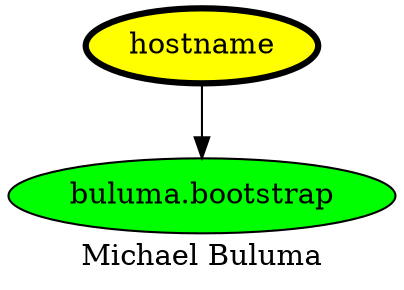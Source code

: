 digraph PhiloDilemma {
  label = "Michael Buluma" ;
  overlap=false
  {
    "hostname" [fillcolor=yellow style=filled penwidth=3]
    "buluma.bootstrap" [fillcolor=green style=filled]
  }
  "hostname" -> "buluma.bootstrap"
}
